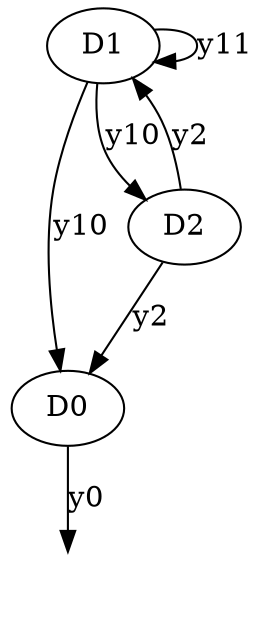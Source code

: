 digraph {
	D1 -> D0 [label=y10 color=black dir=forward fontcolor=black labeltooltip="Global name, Name in discipline 'D1', Name in discipline 'D0'

y10, y10, y10" penwidth=1.0]
	D1 -> D2 [label=y10 color=black dir=forward fontcolor=black labeltooltip="Global name, Name in discipline 'D1', Name in discipline 'D2'

y10, y10, y10" penwidth=1.0]
	D2 -> D0 [label=y2 color=black dir=forward fontcolor=black labeltooltip="Global name, Name in discipline 'D2', Name in discipline 'D0'

y2, y2, y2" penwidth=1.0]
	D2 -> D1 [label=y2 color=black dir=forward fontcolor=black labeltooltip="Global name, Name in discipline 'D2', Name in discipline 'D1'

y2, y2, y2" penwidth=1.0]
	D1 -> D1 [label=y11 color=black dir=forward fontcolor=black labeltooltip="Global name, Name in discipline 'D1', Name in discipline 'D1'

y11, y11, y11" penwidth=1.0]
	D0 -> _D0 [label=y0 color=black dir=forward fontcolor=black labeltooltip="Global name, Name in discipline 'D0'

y0, y0" penwidth=1.0]
	_D0 [style=invis]
}
